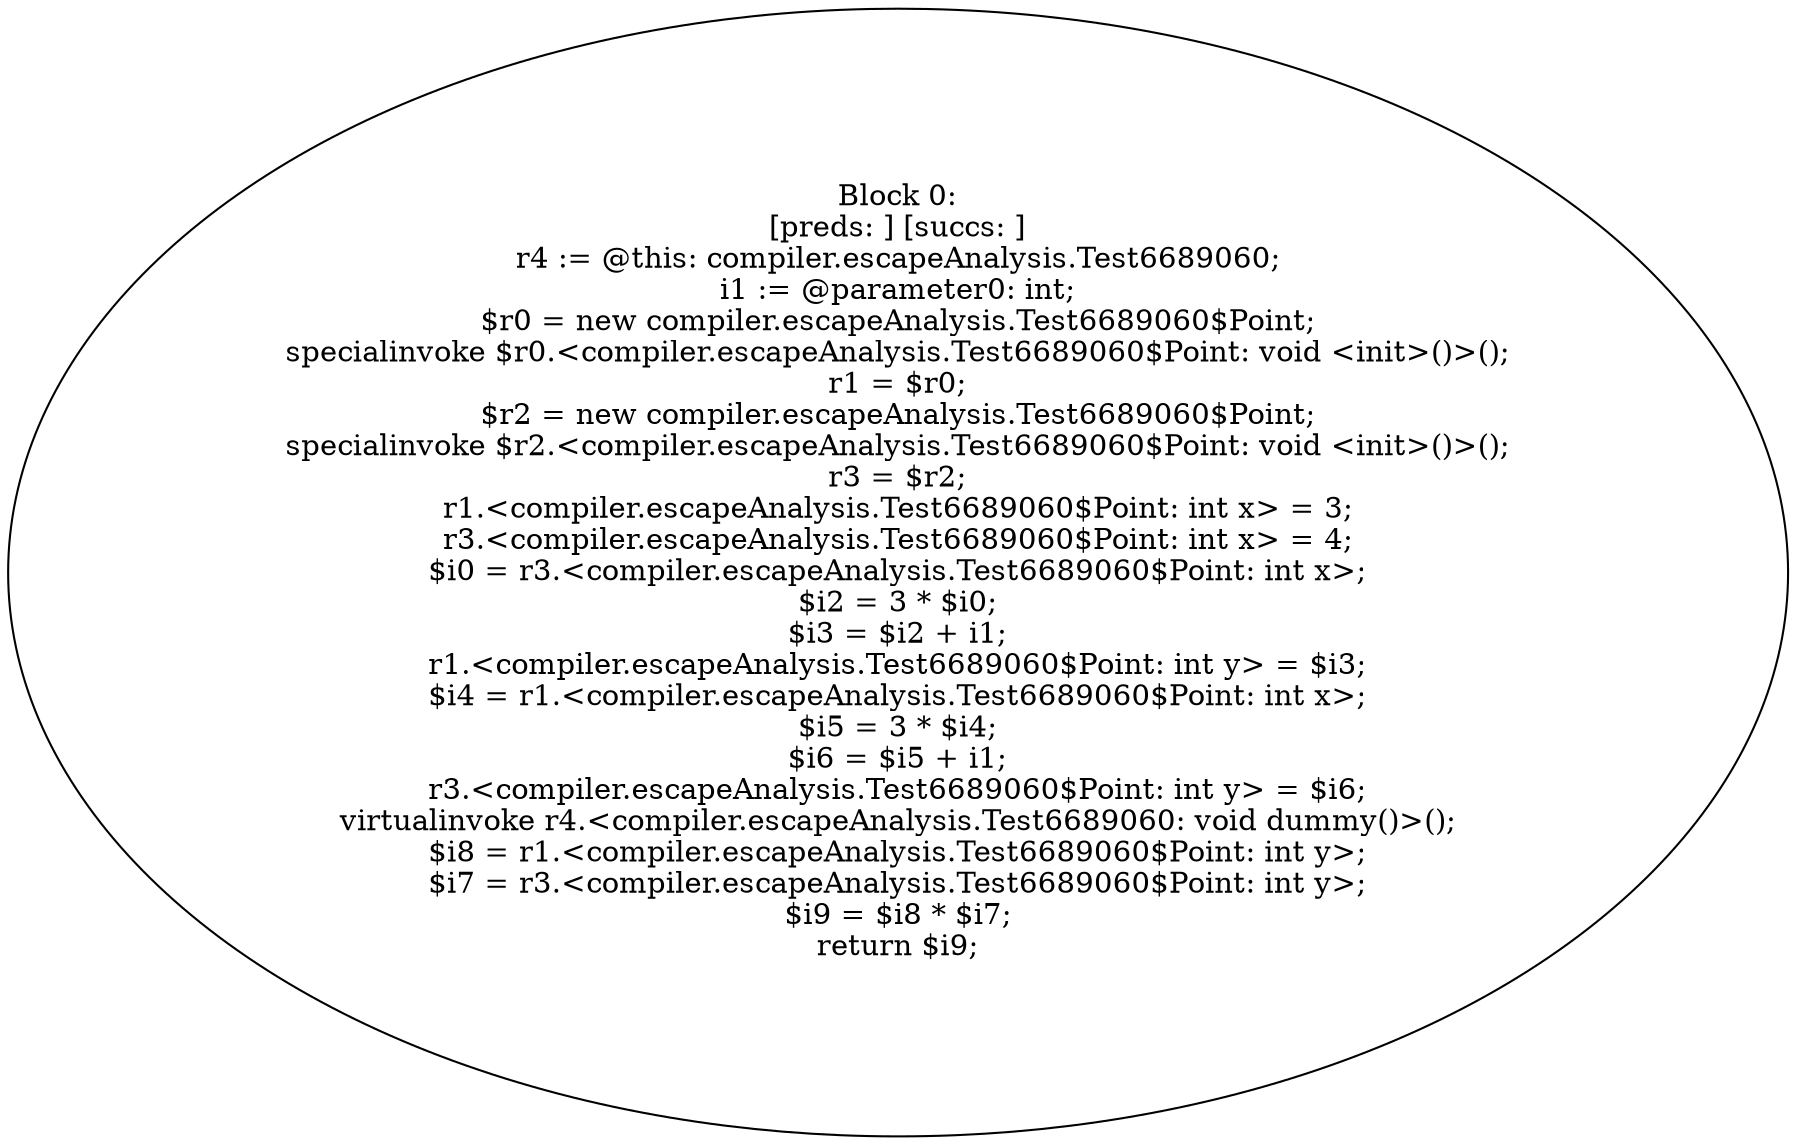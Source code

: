 digraph "unitGraph" {
    "Block 0:
[preds: ] [succs: ]
r4 := @this: compiler.escapeAnalysis.Test6689060;
i1 := @parameter0: int;
$r0 = new compiler.escapeAnalysis.Test6689060$Point;
specialinvoke $r0.<compiler.escapeAnalysis.Test6689060$Point: void <init>()>();
r1 = $r0;
$r2 = new compiler.escapeAnalysis.Test6689060$Point;
specialinvoke $r2.<compiler.escapeAnalysis.Test6689060$Point: void <init>()>();
r3 = $r2;
r1.<compiler.escapeAnalysis.Test6689060$Point: int x> = 3;
r3.<compiler.escapeAnalysis.Test6689060$Point: int x> = 4;
$i0 = r3.<compiler.escapeAnalysis.Test6689060$Point: int x>;
$i2 = 3 * $i0;
$i3 = $i2 + i1;
r1.<compiler.escapeAnalysis.Test6689060$Point: int y> = $i3;
$i4 = r1.<compiler.escapeAnalysis.Test6689060$Point: int x>;
$i5 = 3 * $i4;
$i6 = $i5 + i1;
r3.<compiler.escapeAnalysis.Test6689060$Point: int y> = $i6;
virtualinvoke r4.<compiler.escapeAnalysis.Test6689060: void dummy()>();
$i8 = r1.<compiler.escapeAnalysis.Test6689060$Point: int y>;
$i7 = r3.<compiler.escapeAnalysis.Test6689060$Point: int y>;
$i9 = $i8 * $i7;
return $i9;
"
}
